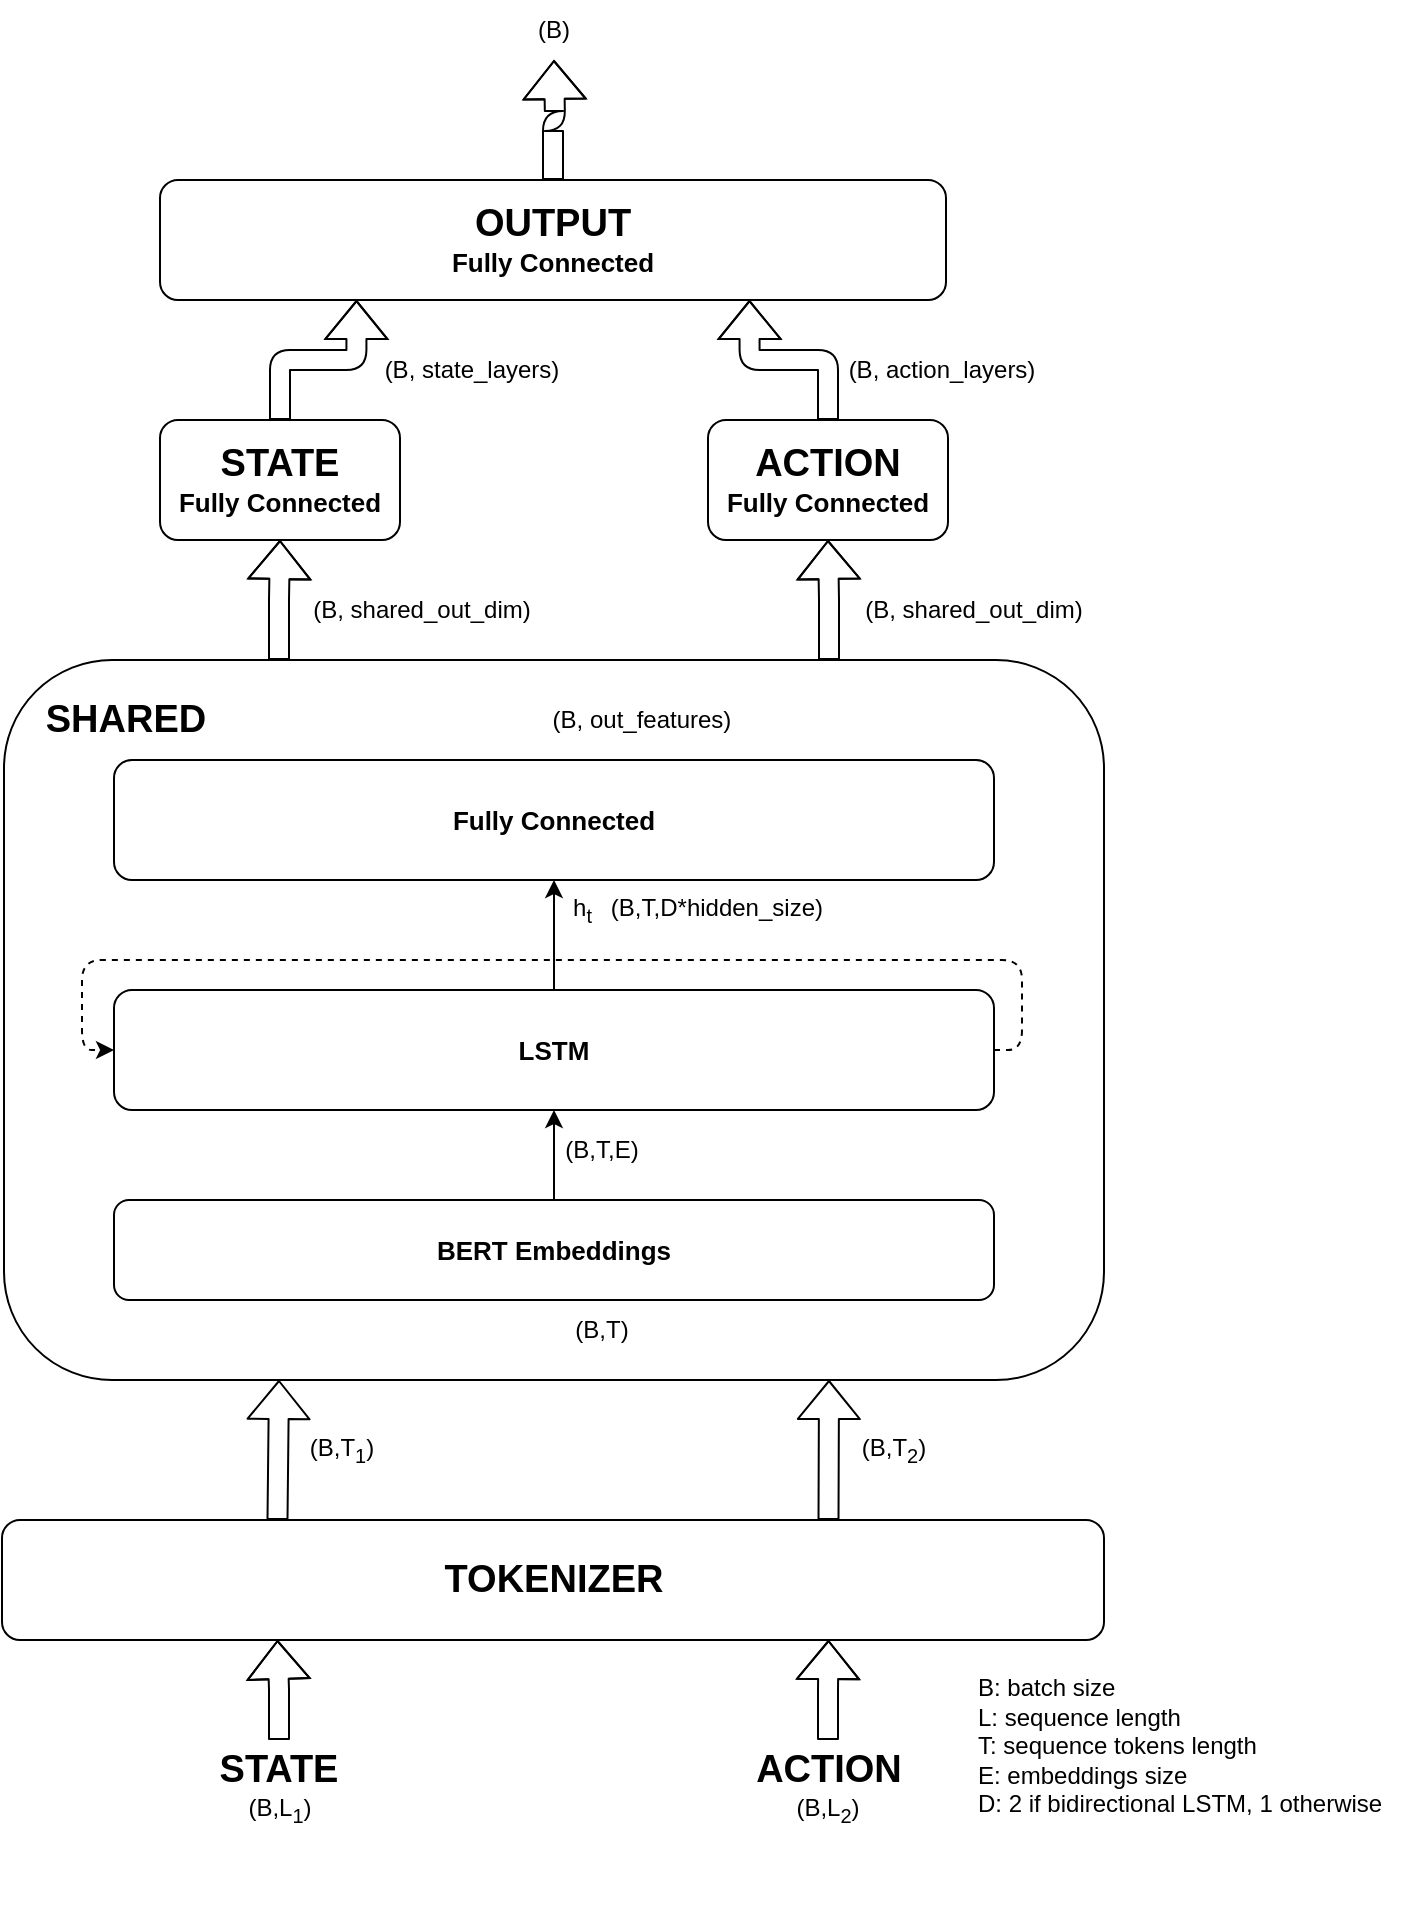 <mxfile>
    <diagram id="EV65yb_jjW9IthwbfgZv" name="Page-1">
        <mxGraphModel dx="948" dy="572" grid="1" gridSize="10" guides="1" tooltips="1" connect="1" arrows="1" fold="1" page="1" pageScale="1" pageWidth="827" pageHeight="1169" math="0" shadow="0">
            <root>
                <mxCell id="0"/>
                <mxCell id="1" parent="0"/>
                <mxCell id="HSNwQ3O_0nQfxcZKa0X5-3" style="edgeStyle=orthogonalEdgeStyle;rounded=1;orthogonalLoop=1;jettySize=auto;html=1;exitX=0.25;exitY=0;exitDx=0;exitDy=0;fontSize=13;shape=flexArrow;" parent="1" source="1uaCHu3Pwth4PD7MlHN_-7" target="B6evqfIJlXMsKJtfPlcZ-13" edge="1">
                    <mxGeometry relative="1" as="geometry"/>
                </mxCell>
                <mxCell id="HSNwQ3O_0nQfxcZKa0X5-4" style="edgeStyle=orthogonalEdgeStyle;rounded=1;orthogonalLoop=1;jettySize=auto;html=1;exitX=0.75;exitY=0;exitDx=0;exitDy=0;entryX=0.5;entryY=1;entryDx=0;entryDy=0;fontSize=13;shape=flexArrow;" parent="1" source="1uaCHu3Pwth4PD7MlHN_-7" target="HSNwQ3O_0nQfxcZKa0X5-1" edge="1">
                    <mxGeometry relative="1" as="geometry"/>
                </mxCell>
                <mxCell id="1uaCHu3Pwth4PD7MlHN_-7" value="" style="rounded=1;whiteSpace=wrap;html=1;" parent="1" vertex="1">
                    <mxGeometry x="121" y="390" width="550" height="360" as="geometry"/>
                </mxCell>
                <mxCell id="CsSf_i9l_TETdaVsCxi0-5" value="" style="edgeStyle=orthogonalEdgeStyle;rounded=1;orthogonalLoop=1;jettySize=auto;html=1;" parent="1" source="1uaCHu3Pwth4PD7MlHN_-1" target="B6evqfIJlXMsKJtfPlcZ-6" edge="1">
                    <mxGeometry relative="1" as="geometry"/>
                </mxCell>
                <mxCell id="1uaCHu3Pwth4PD7MlHN_-1" value="&lt;b&gt;&lt;font style=&quot;font-size: 13px&quot;&gt;BERT Embeddings&lt;/font&gt;&lt;/b&gt;" style="rounded=1;whiteSpace=wrap;html=1;" parent="1" vertex="1">
                    <mxGeometry x="176" y="660" width="440" height="50" as="geometry"/>
                </mxCell>
                <mxCell id="1uaCHu3Pwth4PD7MlHN_-12" value="&lt;b&gt;&lt;font style=&quot;font-size: 19px&quot;&gt;SHARED&lt;/font&gt;&lt;/b&gt;" style="text;html=1;strokeColor=none;fillColor=none;align=center;verticalAlign=middle;whiteSpace=wrap;rounded=1;" parent="1" vertex="1">
                    <mxGeometry x="132" y="400" width="100" height="40" as="geometry"/>
                </mxCell>
                <mxCell id="HSNwQ3O_0nQfxcZKa0X5-12" style="edgeStyle=orthogonalEdgeStyle;shape=flexArrow;rounded=1;orthogonalLoop=1;jettySize=auto;html=1;exitX=0.5;exitY=0;exitDx=0;exitDy=0;entryX=0.25;entryY=1;entryDx=0;entryDy=0;fontSize=19;" parent="1" source="1uaCHu3Pwth4PD7MlHN_-13" target="B6evqfIJlXMsKJtfPlcZ-8" edge="1">
                    <mxGeometry relative="1" as="geometry"/>
                </mxCell>
                <mxCell id="1uaCHu3Pwth4PD7MlHN_-13" value="&lt;b&gt;STATE&lt;/b&gt;" style="text;html=1;strokeColor=none;fillColor=none;align=center;verticalAlign=middle;whiteSpace=wrap;rounded=1;fontSize=19;" parent="1" vertex="1">
                    <mxGeometry x="222" y="930" width="73" height="30" as="geometry"/>
                </mxCell>
                <mxCell id="HSNwQ3O_0nQfxcZKa0X5-13" style="edgeStyle=orthogonalEdgeStyle;shape=flexArrow;rounded=1;orthogonalLoop=1;jettySize=auto;html=1;exitX=0.5;exitY=0;exitDx=0;exitDy=0;entryX=0.75;entryY=1;entryDx=0;entryDy=0;fontSize=19;" parent="1" source="1uaCHu3Pwth4PD7MlHN_-14" target="B6evqfIJlXMsKJtfPlcZ-8" edge="1">
                    <mxGeometry relative="1" as="geometry"/>
                </mxCell>
                <mxCell id="1uaCHu3Pwth4PD7MlHN_-14" value="&lt;b&gt;ACTION&lt;/b&gt;" style="text;html=1;strokeColor=none;fillColor=none;align=center;verticalAlign=middle;whiteSpace=wrap;rounded=1;fontSize=19;" parent="1" vertex="1">
                    <mxGeometry x="493.5" y="930" width="79" height="30" as="geometry"/>
                </mxCell>
                <mxCell id="CsSf_i9l_TETdaVsCxi0-6" value="" style="edgeStyle=orthogonalEdgeStyle;rounded=1;orthogonalLoop=1;jettySize=auto;html=1;" parent="1" source="B6evqfIJlXMsKJtfPlcZ-6" target="CsSf_i9l_TETdaVsCxi0-1" edge="1">
                    <mxGeometry relative="1" as="geometry"/>
                </mxCell>
                <mxCell id="B6evqfIJlXMsKJtfPlcZ-6" value="&lt;b&gt;&lt;font style=&quot;font-size: 13px&quot;&gt;LSTM&lt;/font&gt;&lt;/b&gt;" style="rounded=1;whiteSpace=wrap;html=1;" parent="1" vertex="1">
                    <mxGeometry x="176" y="555" width="440" height="60" as="geometry"/>
                </mxCell>
                <mxCell id="B6evqfIJlXMsKJtfPlcZ-8" value="" style="rounded=1;whiteSpace=wrap;html=1;fontSize=13;" parent="1" vertex="1">
                    <mxGeometry x="120" y="820" width="551" height="60" as="geometry"/>
                </mxCell>
                <mxCell id="B6evqfIJlXMsKJtfPlcZ-10" value="" style="shape=flexArrow;endArrow=classic;html=1;rounded=1;fontSize=13;exitX=0.75;exitY=0;exitDx=0;exitDy=0;entryX=0.75;entryY=1;entryDx=0;entryDy=0;" parent="1" source="B6evqfIJlXMsKJtfPlcZ-8" edge="1">
                    <mxGeometry width="50" height="50" relative="1" as="geometry">
                        <mxPoint x="372" y="800" as="sourcePoint"/>
                        <mxPoint x="533.5" y="750" as="targetPoint"/>
                    </mxGeometry>
                </mxCell>
                <mxCell id="B6evqfIJlXMsKJtfPlcZ-11" value="" style="shape=flexArrow;endArrow=classic;html=1;rounded=1;fontSize=13;exitX=0.25;exitY=0;exitDx=0;exitDy=0;entryX=0.25;entryY=1;entryDx=0;entryDy=0;" parent="1" source="B6evqfIJlXMsKJtfPlcZ-8" edge="1">
                    <mxGeometry width="50" height="50" relative="1" as="geometry">
                        <mxPoint x="372" y="800" as="sourcePoint"/>
                        <mxPoint x="258.5" y="750" as="targetPoint"/>
                    </mxGeometry>
                </mxCell>
                <mxCell id="B6evqfIJlXMsKJtfPlcZ-12" value="&lt;b&gt;&lt;font style=&quot;font-size: 19px&quot;&gt;TOKENIZER&lt;/font&gt;&lt;/b&gt;" style="text;html=1;strokeColor=none;fillColor=none;align=center;verticalAlign=middle;whiteSpace=wrap;rounded=1;" parent="1" vertex="1">
                    <mxGeometry x="319" y="830" width="154" height="40" as="geometry"/>
                </mxCell>
                <mxCell id="HSNwQ3O_0nQfxcZKa0X5-7" style="edgeStyle=orthogonalEdgeStyle;shape=flexArrow;rounded=1;orthogonalLoop=1;jettySize=auto;html=1;exitX=0.5;exitY=0;exitDx=0;exitDy=0;entryX=0.25;entryY=1;entryDx=0;entryDy=0;fontSize=13;" parent="1" source="B6evqfIJlXMsKJtfPlcZ-13" target="B6evqfIJlXMsKJtfPlcZ-14" edge="1">
                    <mxGeometry relative="1" as="geometry"/>
                </mxCell>
                <mxCell id="B6evqfIJlXMsKJtfPlcZ-13" value="&lt;b&gt;&lt;font style=&quot;font-size: 19px&quot;&gt;STATE&lt;/font&gt;&lt;br&gt;Fully Connected&lt;br&gt;&lt;/b&gt;" style="rounded=1;whiteSpace=wrap;html=1;fontSize=13;" parent="1" vertex="1">
                    <mxGeometry x="199" y="270" width="120" height="60" as="geometry"/>
                </mxCell>
                <mxCell id="HSNwQ3O_0nQfxcZKa0X5-8" style="edgeStyle=orthogonalEdgeStyle;shape=flexArrow;rounded=1;orthogonalLoop=1;jettySize=auto;html=1;exitX=0.5;exitY=0;exitDx=0;exitDy=0;fontSize=13;" parent="1" source="B6evqfIJlXMsKJtfPlcZ-14" edge="1">
                    <mxGeometry relative="1" as="geometry">
                        <mxPoint x="396" y="90" as="targetPoint"/>
                    </mxGeometry>
                </mxCell>
                <mxCell id="B6evqfIJlXMsKJtfPlcZ-14" value="&lt;b&gt;&lt;font style=&quot;font-size: 19px&quot;&gt;OUTPUT&lt;/font&gt;&lt;br&gt;Fully Connected&lt;/b&gt;" style="rounded=1;whiteSpace=wrap;html=1;fontSize=13;" parent="1" vertex="1">
                    <mxGeometry x="199" y="150" width="393" height="60" as="geometry"/>
                </mxCell>
                <mxCell id="HSNwQ3O_0nQfxcZKa0X5-6" style="edgeStyle=orthogonalEdgeStyle;shape=flexArrow;rounded=1;orthogonalLoop=1;jettySize=auto;html=1;exitX=0.5;exitY=0;exitDx=0;exitDy=0;entryX=0.75;entryY=1;entryDx=0;entryDy=0;fontSize=13;" parent="1" source="HSNwQ3O_0nQfxcZKa0X5-1" target="B6evqfIJlXMsKJtfPlcZ-14" edge="1">
                    <mxGeometry relative="1" as="geometry"/>
                </mxCell>
                <mxCell id="HSNwQ3O_0nQfxcZKa0X5-1" value="&lt;b&gt;&lt;font style=&quot;font-size: 19px&quot;&gt;ACTION&lt;/font&gt;&lt;br&gt;Fully Connected&lt;br&gt;&lt;/b&gt;" style="rounded=1;whiteSpace=wrap;html=1;fontSize=13;" parent="1" vertex="1">
                    <mxGeometry x="473" y="270" width="120" height="60" as="geometry"/>
                </mxCell>
                <mxCell id="CsSf_i9l_TETdaVsCxi0-1" value="&lt;b&gt;&lt;font style=&quot;font-size: 13px&quot;&gt;Fully Connected&lt;/font&gt;&lt;/b&gt;" style="rounded=1;whiteSpace=wrap;html=1;" parent="1" vertex="1">
                    <mxGeometry x="176" y="440" width="440" height="60" as="geometry"/>
                </mxCell>
                <mxCell id="CsSf_i9l_TETdaVsCxi0-4" style="edgeStyle=orthogonalEdgeStyle;rounded=1;orthogonalLoop=1;jettySize=auto;html=1;exitX=1;exitY=0.5;exitDx=0;exitDy=0;entryX=0;entryY=0.5;entryDx=0;entryDy=0;dashed=1;" parent="1" source="B6evqfIJlXMsKJtfPlcZ-6" target="B6evqfIJlXMsKJtfPlcZ-6" edge="1">
                    <mxGeometry relative="1" as="geometry">
                        <Array as="points">
                            <mxPoint x="630" y="585"/>
                            <mxPoint x="630" y="540"/>
                            <mxPoint x="160" y="540"/>
                            <mxPoint x="160" y="585"/>
                        </Array>
                    </mxGeometry>
                </mxCell>
                <mxCell id="CsSf_i9l_TETdaVsCxi0-7" value="h&lt;sub&gt;t&amp;nbsp;&lt;/sub&gt;&amp;nbsp; (B,T,D*hidden_size)" style="text;html=1;strokeColor=none;fillColor=none;align=center;verticalAlign=middle;whiteSpace=wrap;rounded=1;" parent="1" vertex="1">
                    <mxGeometry x="390" y="500" width="156" height="30" as="geometry"/>
                </mxCell>
                <mxCell id="CsSf_i9l_TETdaVsCxi0-8" value="(B,L&lt;sub&gt;1&lt;/sub&gt;)" style="text;html=1;strokeColor=none;fillColor=none;align=center;verticalAlign=middle;whiteSpace=wrap;rounded=1;" parent="1" vertex="1">
                    <mxGeometry x="228.5" y="950" width="60" height="30" as="geometry"/>
                </mxCell>
                <mxCell id="CsSf_i9l_TETdaVsCxi0-9" value="(B,L&lt;sub&gt;2&lt;/sub&gt;)" style="text;html=1;strokeColor=none;fillColor=none;align=center;verticalAlign=middle;whiteSpace=wrap;rounded=1;" parent="1" vertex="1">
                    <mxGeometry x="503" y="950" width="60" height="30" as="geometry"/>
                </mxCell>
                <mxCell id="CsSf_i9l_TETdaVsCxi0-10" value="(B,T&lt;sub&gt;2&lt;/sub&gt;)" style="text;html=1;strokeColor=none;fillColor=none;align=center;verticalAlign=middle;whiteSpace=wrap;rounded=1;" parent="1" vertex="1">
                    <mxGeometry x="536" y="770" width="60" height="30" as="geometry"/>
                </mxCell>
                <mxCell id="CsSf_i9l_TETdaVsCxi0-11" value="(B,T&lt;sub&gt;1&lt;/sub&gt;)" style="text;html=1;strokeColor=none;fillColor=none;align=center;verticalAlign=middle;whiteSpace=wrap;rounded=1;" parent="1" vertex="1">
                    <mxGeometry x="260" y="770" width="60" height="30" as="geometry"/>
                </mxCell>
                <mxCell id="CsSf_i9l_TETdaVsCxi0-12" value="(B,T,E)" style="text;html=1;strokeColor=none;fillColor=none;align=center;verticalAlign=middle;whiteSpace=wrap;rounded=1;" parent="1" vertex="1">
                    <mxGeometry x="390" y="620" width="60" height="30" as="geometry"/>
                </mxCell>
                <mxCell id="CsSf_i9l_TETdaVsCxi0-14" value="(B, out_features)" style="text;html=1;strokeColor=none;fillColor=none;align=center;verticalAlign=middle;whiteSpace=wrap;rounded=1;" parent="1" vertex="1">
                    <mxGeometry x="390" y="405" width="100" height="30" as="geometry"/>
                </mxCell>
                <mxCell id="CsSf_i9l_TETdaVsCxi0-15" value="(B,T)" style="text;html=1;strokeColor=none;fillColor=none;align=center;verticalAlign=middle;whiteSpace=wrap;rounded=1;" parent="1" vertex="1">
                    <mxGeometry x="390" y="710" width="60" height="30" as="geometry"/>
                </mxCell>
                <mxCell id="CsSf_i9l_TETdaVsCxi0-16" value="&lt;div&gt;B: batch size&lt;/div&gt;&lt;div&gt;L: sequence length&lt;/div&gt;&lt;div&gt;T: sequence tokens length&lt;/div&gt;&lt;div&gt;E: embeddings size&lt;/div&gt;&lt;div&gt;D: 2 if bidirectional LSTM, 1 otherwise&lt;/div&gt;&lt;div&gt;&lt;br&gt;&lt;/div&gt;" style="text;html=1;strokeColor=none;fillColor=none;align=left;verticalAlign=middle;whiteSpace=wrap;rounded=1;" parent="1" vertex="1">
                    <mxGeometry x="606" y="860" width="221" height="160" as="geometry"/>
                </mxCell>
                <mxCell id="CsSf_i9l_TETdaVsCxi0-19" value="(B, shared_out_dim)" style="text;html=1;strokeColor=none;fillColor=none;align=center;verticalAlign=middle;whiteSpace=wrap;rounded=1;" parent="1" vertex="1">
                    <mxGeometry x="536" y="350" width="140" height="30" as="geometry"/>
                </mxCell>
                <mxCell id="CsSf_i9l_TETdaVsCxi0-20" value="(B, shared_out_dim)" style="text;html=1;strokeColor=none;fillColor=none;align=center;verticalAlign=middle;whiteSpace=wrap;rounded=1;" parent="1" vertex="1">
                    <mxGeometry x="260" y="350" width="140" height="30" as="geometry"/>
                </mxCell>
                <mxCell id="CsSf_i9l_TETdaVsCxi0-21" value="(B, state_layers)" style="text;html=1;strokeColor=none;fillColor=none;align=center;verticalAlign=middle;whiteSpace=wrap;rounded=1;" parent="1" vertex="1">
                    <mxGeometry x="300" y="230" width="110" height="30" as="geometry"/>
                </mxCell>
                <mxCell id="CsSf_i9l_TETdaVsCxi0-22" value="(B, action_layers)" style="text;html=1;strokeColor=none;fillColor=none;align=center;verticalAlign=middle;whiteSpace=wrap;rounded=1;" parent="1" vertex="1">
                    <mxGeometry x="520" y="230" width="140" height="30" as="geometry"/>
                </mxCell>
                <mxCell id="CsSf_i9l_TETdaVsCxi0-23" value="(B)" style="text;html=1;strokeColor=none;fillColor=none;align=center;verticalAlign=middle;whiteSpace=wrap;rounded=1;" parent="1" vertex="1">
                    <mxGeometry x="326" y="60" width="140" height="30" as="geometry"/>
                </mxCell>
            </root>
        </mxGraphModel>
    </diagram>
</mxfile>